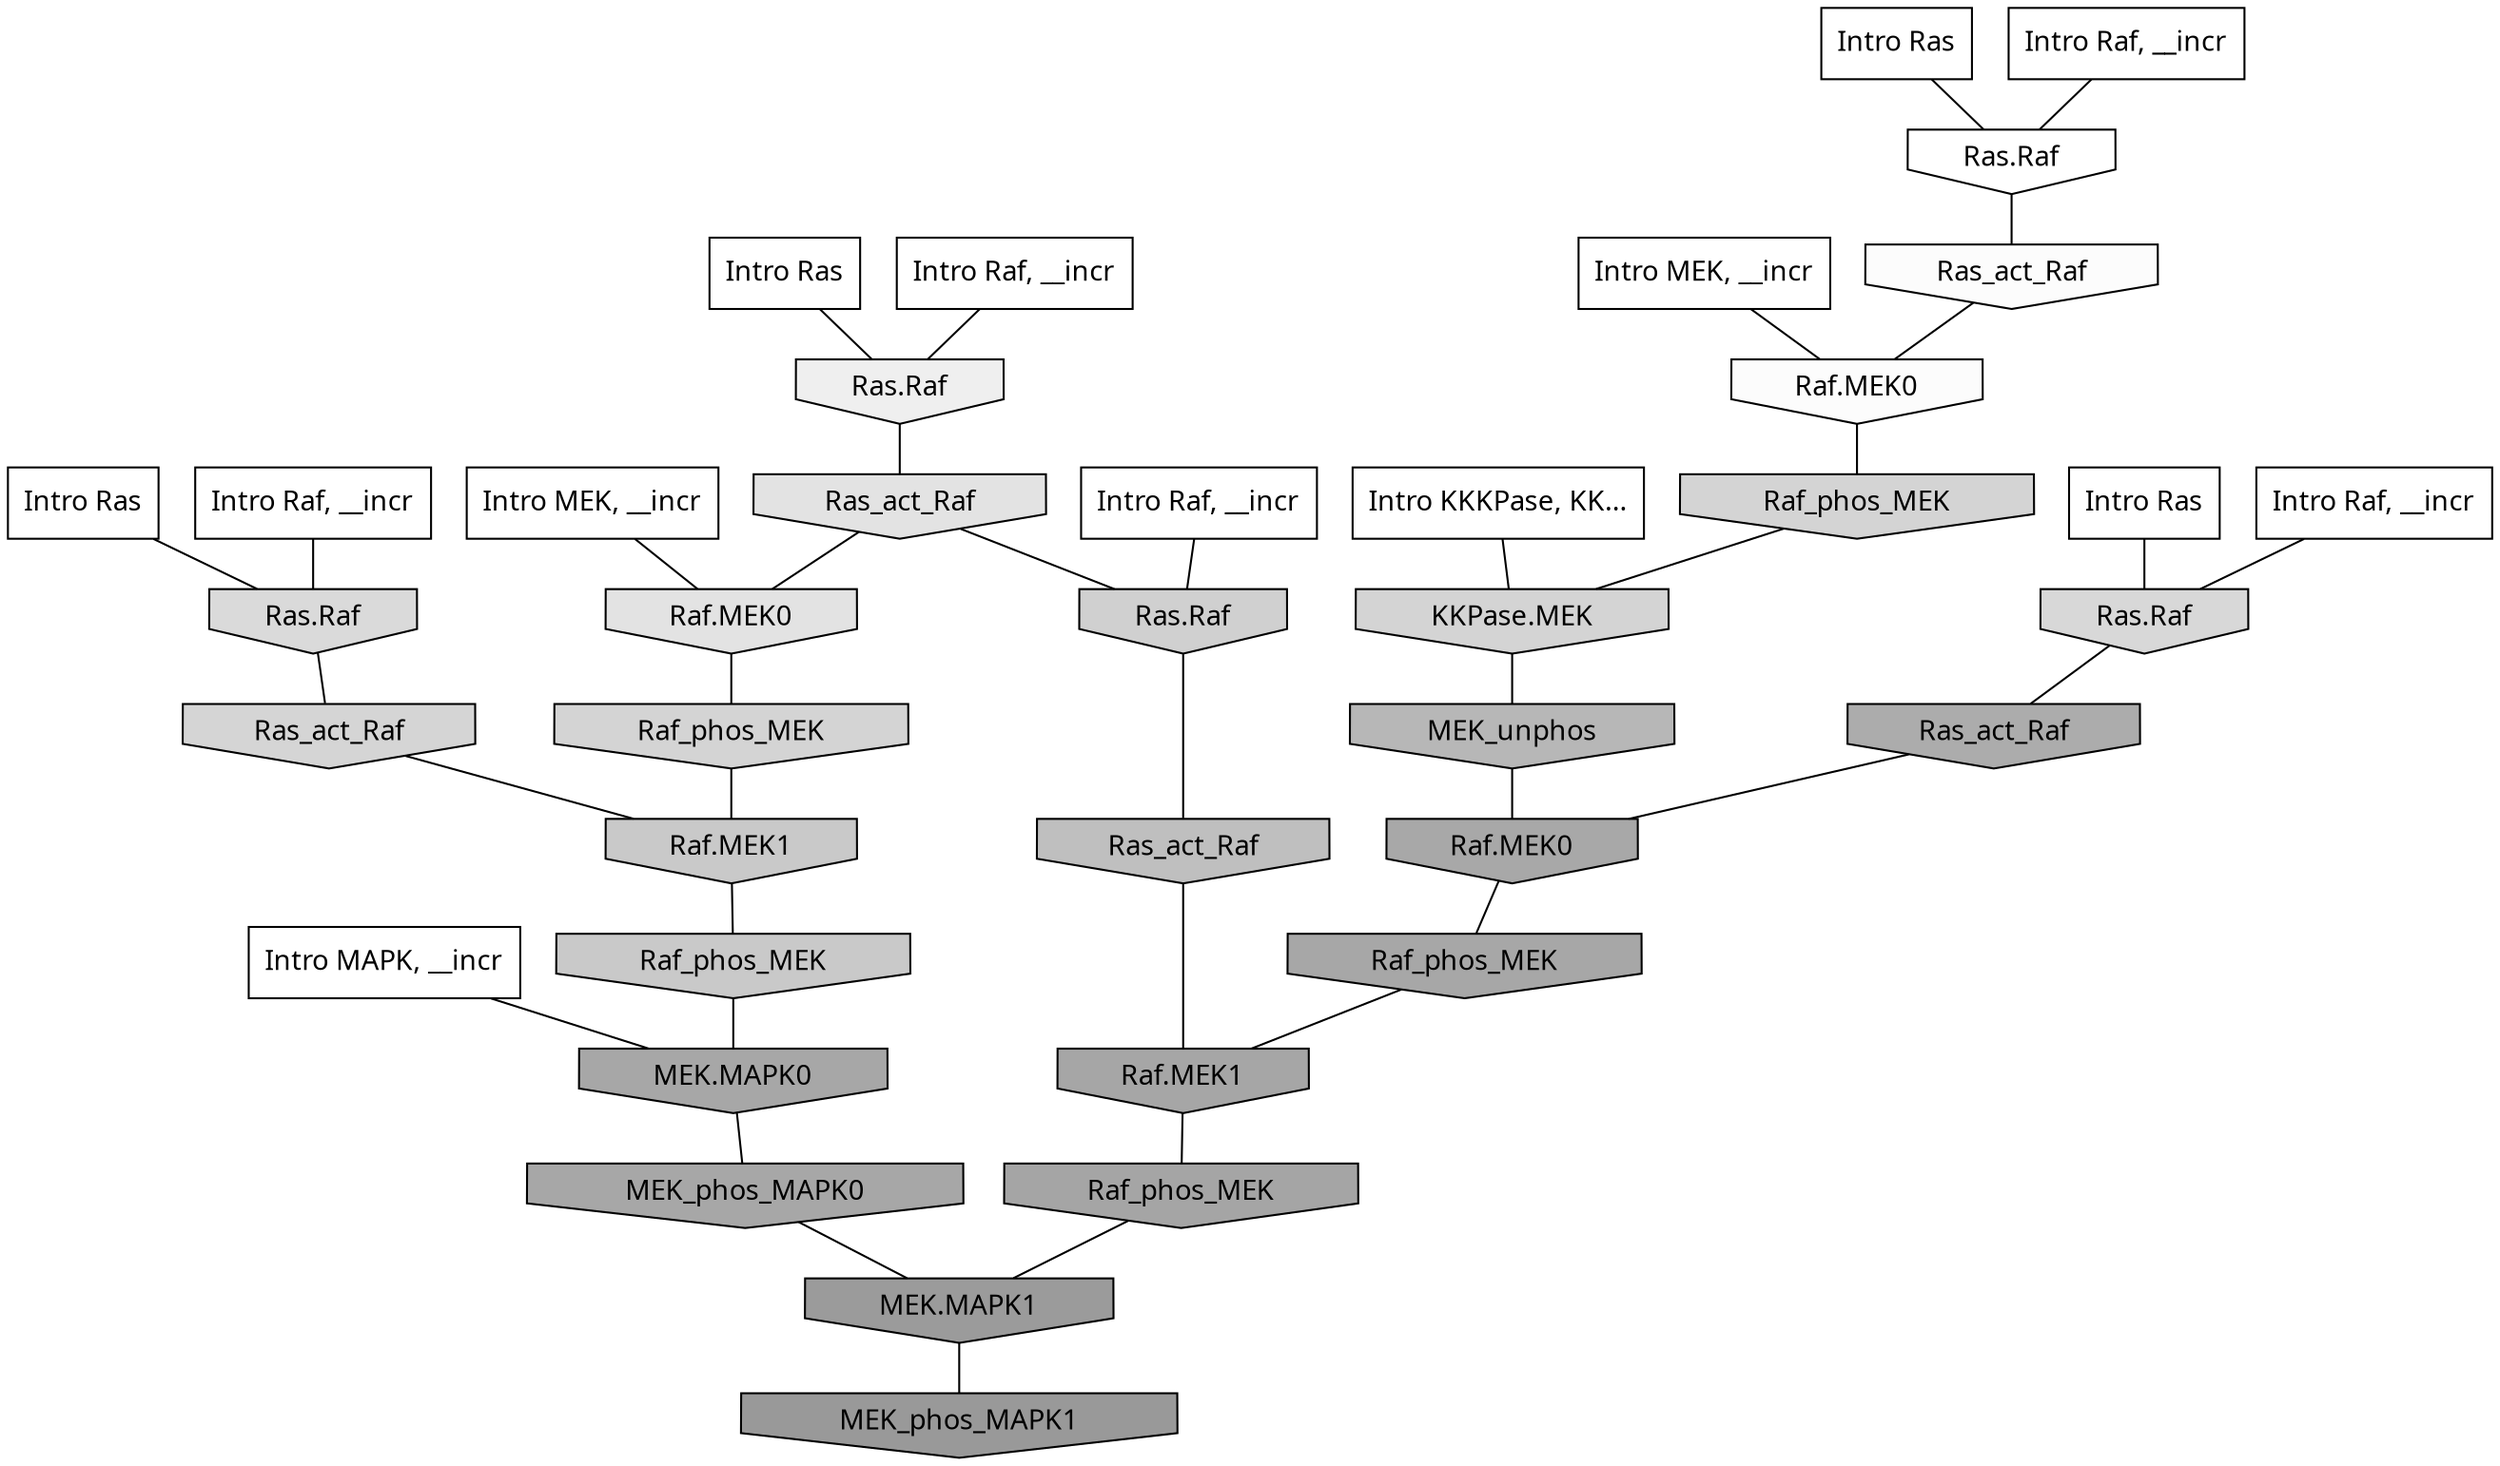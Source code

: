 digraph G{
  rankdir="TB";
  ranksep=0.30;
  node [fontname="CMU Serif"];
  edge [fontname="CMU Serif"];
  
  31 [label="Intro Ras", shape=rectangle, style=filled, fillcolor="0.000 0.000 1.000"]
  
  44 [label="Intro Ras", shape=rectangle, style=filled, fillcolor="0.000 0.000 1.000"]
  
  48 [label="Intro Ras", shape=rectangle, style=filled, fillcolor="0.000 0.000 1.000"]
  
  98 [label="Intro Ras", shape=rectangle, style=filled, fillcolor="0.000 0.000 1.000"]
  
  128 [label="Intro Raf, __incr", shape=rectangle, style=filled, fillcolor="0.000 0.000 1.000"]
  
  140 [label="Intro Raf, __incr", shape=rectangle, style=filled, fillcolor="0.000 0.000 1.000"]
  
  392 [label="Intro Raf, __incr", shape=rectangle, style=filled, fillcolor="0.000 0.000 1.000"]
  
  414 [label="Intro Raf, __incr", shape=rectangle, style=filled, fillcolor="0.000 0.000 1.000"]
  
  1074 [label="Intro Raf, __incr", shape=rectangle, style=filled, fillcolor="0.000 0.000 1.000"]
  
  1944 [label="Intro MEK, __incr", shape=rectangle, style=filled, fillcolor="0.000 0.000 1.000"]
  
  2014 [label="Intro MEK, __incr", shape=rectangle, style=filled, fillcolor="0.000 0.000 1.000"]
  
  2586 [label="Intro MAPK, __incr", shape=rectangle, style=filled, fillcolor="0.000 0.000 1.000"]
  
  3143 [label="Intro KKKPase, KK...", shape=rectangle, style=filled, fillcolor="0.000 0.000 1.000"]
  
  3268 [label="Ras.Raf", shape=invhouse, style=filled, fillcolor="0.000 0.000 1.000"]
  
  3400 [label="Ras_act_Raf", shape=invhouse, style=filled, fillcolor="0.000 0.000 0.985"]
  
  3403 [label="Raf.MEK0", shape=invhouse, style=filled, fillcolor="0.000 0.000 0.985"]
  
  3752 [label="Ras.Raf", shape=invhouse, style=filled, fillcolor="0.000 0.000 0.936"]
  
  4331 [label="Ras_act_Raf", shape=invhouse, style=filled, fillcolor="0.000 0.000 0.890"]
  
  4333 [label="Raf.MEK0", shape=invhouse, style=filled, fillcolor="0.000 0.000 0.890"]
  
  4883 [label="Ras.Raf", shape=invhouse, style=filled, fillcolor="0.000 0.000 0.852"]
  
  4995 [label="Ras.Raf", shape=invhouse, style=filled, fillcolor="0.000 0.000 0.844"]
  
  5152 [label="Ras_act_Raf", shape=invhouse, style=filled, fillcolor="0.000 0.000 0.833"]
  
  5163 [label="Raf_phos_MEK", shape=invhouse, style=filled, fillcolor="0.000 0.000 0.832"]
  
  5177 [label="Raf_phos_MEK", shape=invhouse, style=filled, fillcolor="0.000 0.000 0.832"]
  
  5228 [label="KKPase.MEK", shape=invhouse, style=filled, fillcolor="0.000 0.000 0.829"]
  
  5458 [label="Ras.Raf", shape=invhouse, style=filled, fillcolor="0.000 0.000 0.815"]
  
  5885 [label="Raf.MEK1", shape=invhouse, style=filled, fillcolor="0.000 0.000 0.789"]
  
  5936 [label="Raf_phos_MEK", shape=invhouse, style=filled, fillcolor="0.000 0.000 0.786"]
  
  6691 [label="Ras_act_Raf", shape=invhouse, style=filled, fillcolor="0.000 0.000 0.747"]
  
  7589 [label="MEK_unphos", shape=invhouse, style=filled, fillcolor="0.000 0.000 0.715"]
  
  8792 [label="Ras_act_Raf", shape=invhouse, style=filled, fillcolor="0.000 0.000 0.674"]
  
  9275 [label="Raf.MEK0", shape=invhouse, style=filled, fillcolor="0.000 0.000 0.659"]
  
  9370 [label="Raf_phos_MEK", shape=invhouse, style=filled, fillcolor="0.000 0.000 0.656"]
  
  9444 [label="MEK.MAPK0", shape=invhouse, style=filled, fillcolor="0.000 0.000 0.654"]
  
  9540 [label="MEK_phos_MAPK0", shape=invhouse, style=filled, fillcolor="0.000 0.000 0.653"]
  
  9680 [label="Raf.MEK1", shape=invhouse, style=filled, fillcolor="0.000 0.000 0.649"]
  
  9821 [label="Raf_phos_MEK", shape=invhouse, style=filled, fillcolor="0.000 0.000 0.646"]
  
  11513 [label="MEK.MAPK1", shape=invhouse, style=filled, fillcolor="0.000 0.000 0.608"]
  
  11880 [label="MEK_phos_MAPK1", shape=invhouse, style=filled, fillcolor="0.000 0.000 0.600"]
  
  
  11513 -> 11880 [dir=none, color="0.000 0.000 0.000"] 
  9821 -> 11513 [dir=none, color="0.000 0.000 0.000"] 
  9680 -> 9821 [dir=none, color="0.000 0.000 0.000"] 
  9540 -> 11513 [dir=none, color="0.000 0.000 0.000"] 
  9444 -> 9540 [dir=none, color="0.000 0.000 0.000"] 
  9370 -> 9680 [dir=none, color="0.000 0.000 0.000"] 
  9275 -> 9370 [dir=none, color="0.000 0.000 0.000"] 
  8792 -> 9275 [dir=none, color="0.000 0.000 0.000"] 
  7589 -> 9275 [dir=none, color="0.000 0.000 0.000"] 
  6691 -> 9680 [dir=none, color="0.000 0.000 0.000"] 
  5936 -> 9444 [dir=none, color="0.000 0.000 0.000"] 
  5885 -> 5936 [dir=none, color="0.000 0.000 0.000"] 
  5458 -> 6691 [dir=none, color="0.000 0.000 0.000"] 
  5228 -> 7589 [dir=none, color="0.000 0.000 0.000"] 
  5177 -> 5228 [dir=none, color="0.000 0.000 0.000"] 
  5163 -> 5885 [dir=none, color="0.000 0.000 0.000"] 
  5152 -> 5885 [dir=none, color="0.000 0.000 0.000"] 
  4995 -> 8792 [dir=none, color="0.000 0.000 0.000"] 
  4883 -> 5152 [dir=none, color="0.000 0.000 0.000"] 
  4333 -> 5163 [dir=none, color="0.000 0.000 0.000"] 
  4331 -> 4333 [dir=none, color="0.000 0.000 0.000"] 
  4331 -> 5458 [dir=none, color="0.000 0.000 0.000"] 
  3752 -> 4331 [dir=none, color="0.000 0.000 0.000"] 
  3403 -> 5177 [dir=none, color="0.000 0.000 0.000"] 
  3400 -> 3403 [dir=none, color="0.000 0.000 0.000"] 
  3268 -> 3400 [dir=none, color="0.000 0.000 0.000"] 
  3143 -> 5228 [dir=none, color="0.000 0.000 0.000"] 
  2586 -> 9444 [dir=none, color="0.000 0.000 0.000"] 
  2014 -> 3403 [dir=none, color="0.000 0.000 0.000"] 
  1944 -> 4333 [dir=none, color="0.000 0.000 0.000"] 
  1074 -> 3268 [dir=none, color="0.000 0.000 0.000"] 
  414 -> 3752 [dir=none, color="0.000 0.000 0.000"] 
  392 -> 4883 [dir=none, color="0.000 0.000 0.000"] 
  140 -> 4995 [dir=none, color="0.000 0.000 0.000"] 
  128 -> 5458 [dir=none, color="0.000 0.000 0.000"] 
  98 -> 4883 [dir=none, color="0.000 0.000 0.000"] 
  48 -> 3268 [dir=none, color="0.000 0.000 0.000"] 
  44 -> 3752 [dir=none, color="0.000 0.000 0.000"] 
  31 -> 4995 [dir=none, color="0.000 0.000 0.000"] 
  
  }

